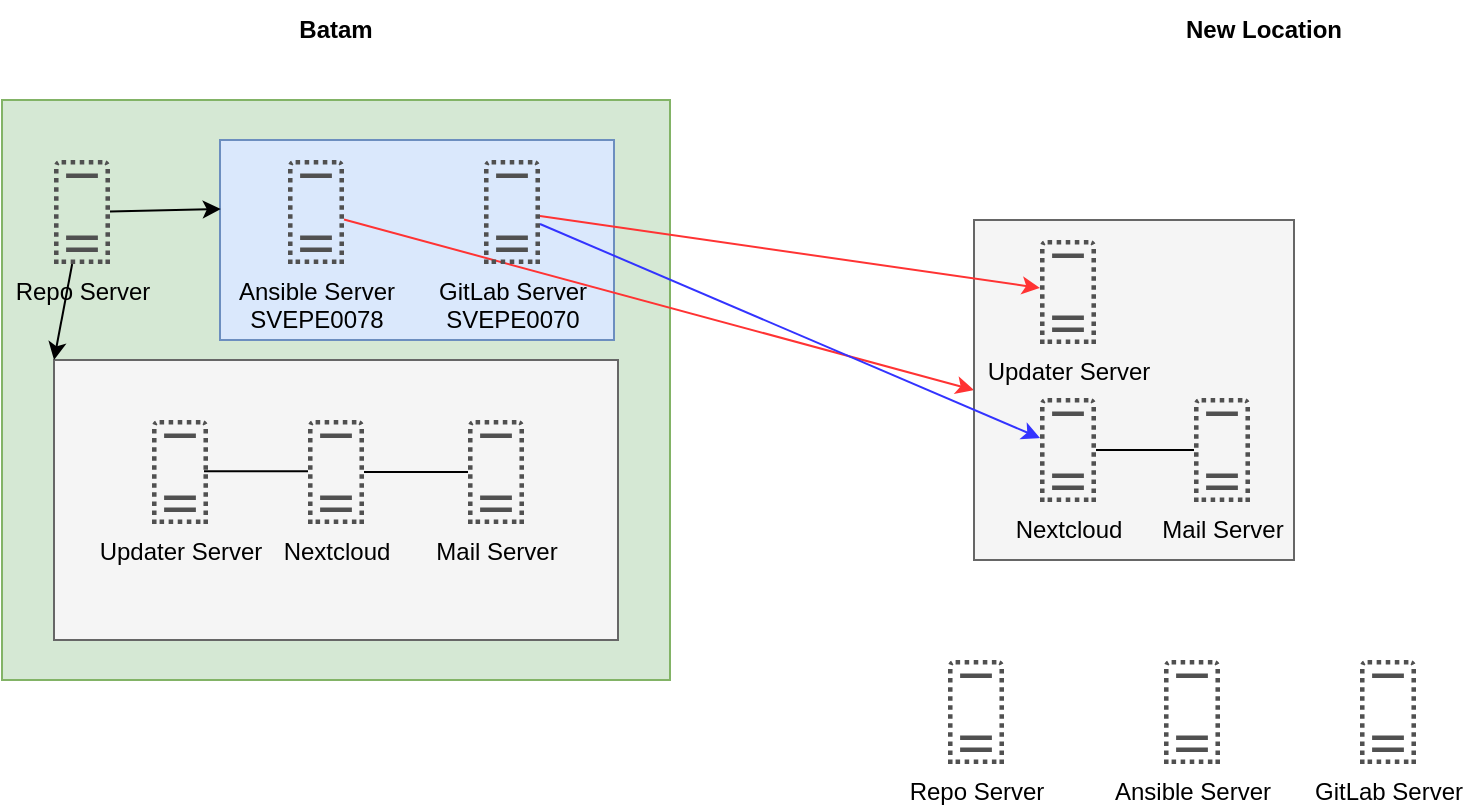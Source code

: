 <mxfile version="26.1.1">
  <diagram name="Page-1" id="Yay8gkdrrfTUArw_L0t_">
    <mxGraphModel dx="1155" dy="623" grid="1" gridSize="10" guides="1" tooltips="1" connect="1" arrows="1" fold="1" page="1" pageScale="1" pageWidth="850" pageHeight="1400" math="0" shadow="0">
      <root>
        <mxCell id="0" />
        <mxCell id="1" parent="0" />
        <mxCell id="YleI4EzTrmfIdfU0BML3-26" value="Batam" style="rounded=0;whiteSpace=wrap;html=1;fillColor=#d5e8d4;strokeColor=#82b366;" vertex="1" parent="1">
          <mxGeometry x="24" y="240" width="334" height="290" as="geometry" />
        </mxCell>
        <mxCell id="YleI4EzTrmfIdfU0BML3-27" value="" style="rounded=0;whiteSpace=wrap;html=1;fillColor=#dae8fc;strokeColor=#6c8ebf;" vertex="1" parent="1">
          <mxGeometry x="133" y="260" width="197" height="100" as="geometry" />
        </mxCell>
        <mxCell id="YleI4EzTrmfIdfU0BML3-15" value="" style="rounded=0;whiteSpace=wrap;html=1;fillColor=#f5f5f5;strokeColor=#666666;fontColor=#333333;" vertex="1" parent="1">
          <mxGeometry x="50" y="370" width="282" height="140" as="geometry" />
        </mxCell>
        <mxCell id="YleI4EzTrmfIdfU0BML3-4" value="Nextcloud" style="sketch=0;pointerEvents=1;shadow=0;dashed=0;html=1;strokeColor=none;fillColor=#505050;labelPosition=center;verticalLabelPosition=bottom;verticalAlign=top;outlineConnect=0;align=center;shape=mxgraph.office.servers.virtual_server;" vertex="1" parent="1">
          <mxGeometry x="177" y="400" width="28" height="52" as="geometry" />
        </mxCell>
        <mxCell id="YleI4EzTrmfIdfU0BML3-5" value="Mail Server" style="sketch=0;pointerEvents=1;shadow=0;dashed=0;html=1;strokeColor=none;fillColor=#505050;labelPosition=center;verticalLabelPosition=bottom;verticalAlign=top;outlineConnect=0;align=center;shape=mxgraph.office.servers.virtual_server;" vertex="1" parent="1">
          <mxGeometry x="257" y="400" width="28" height="52" as="geometry" />
        </mxCell>
        <mxCell id="YleI4EzTrmfIdfU0BML3-39" style="edgeStyle=none;rounded=0;orthogonalLoop=1;jettySize=auto;html=1;entryX=0.002;entryY=0.345;entryDx=0;entryDy=0;entryPerimeter=0;" edge="1" parent="1" source="YleI4EzTrmfIdfU0BML3-6" target="YleI4EzTrmfIdfU0BML3-27">
          <mxGeometry relative="1" as="geometry" />
        </mxCell>
        <mxCell id="YleI4EzTrmfIdfU0BML3-41" style="edgeStyle=none;rounded=0;orthogonalLoop=1;jettySize=auto;html=1;entryX=0;entryY=0;entryDx=0;entryDy=0;" edge="1" parent="1" source="YleI4EzTrmfIdfU0BML3-6" target="YleI4EzTrmfIdfU0BML3-15">
          <mxGeometry relative="1" as="geometry" />
        </mxCell>
        <mxCell id="YleI4EzTrmfIdfU0BML3-6" value="Repo Server" style="sketch=0;pointerEvents=1;shadow=0;dashed=0;html=1;strokeColor=none;fillColor=#505050;labelPosition=center;verticalLabelPosition=bottom;verticalAlign=top;outlineConnect=0;align=center;shape=mxgraph.office.servers.virtual_server;" vertex="1" parent="1">
          <mxGeometry x="50" y="270" width="28" height="52" as="geometry" />
        </mxCell>
        <mxCell id="YleI4EzTrmfIdfU0BML3-36" style="edgeStyle=none;rounded=0;orthogonalLoop=1;jettySize=auto;html=1;entryX=0;entryY=0.5;entryDx=0;entryDy=0;strokeColor=#FF3333;" edge="1" parent="1" source="YleI4EzTrmfIdfU0BML3-7" target="YleI4EzTrmfIdfU0BML3-17">
          <mxGeometry relative="1" as="geometry" />
        </mxCell>
        <mxCell id="YleI4EzTrmfIdfU0BML3-7" value="Ansible Server&lt;br&gt;SVEPE0078" style="sketch=0;pointerEvents=1;shadow=0;dashed=0;html=1;strokeColor=none;fillColor=#505050;labelPosition=center;verticalLabelPosition=bottom;verticalAlign=top;outlineConnect=0;align=center;shape=mxgraph.office.servers.virtual_server;" vertex="1" parent="1">
          <mxGeometry x="167" y="270" width="28" height="52" as="geometry" />
        </mxCell>
        <mxCell id="YleI4EzTrmfIdfU0BML3-8" value="Updater Server" style="sketch=0;pointerEvents=1;shadow=0;dashed=0;html=1;strokeColor=none;fillColor=#505050;labelPosition=center;verticalLabelPosition=bottom;verticalAlign=top;outlineConnect=0;align=center;shape=mxgraph.office.servers.virtual_server;" vertex="1" parent="1">
          <mxGeometry x="99" y="400" width="28" height="52" as="geometry" />
        </mxCell>
        <mxCell id="YleI4EzTrmfIdfU0BML3-10" value="GitLab Server&lt;br&gt;SVEPE0070" style="sketch=0;pointerEvents=1;shadow=0;dashed=0;html=1;strokeColor=none;fillColor=#505050;labelPosition=center;verticalLabelPosition=bottom;verticalAlign=top;outlineConnect=0;align=center;shape=mxgraph.office.servers.virtual_server;" vertex="1" parent="1">
          <mxGeometry x="265" y="270" width="28" height="52" as="geometry" />
        </mxCell>
        <mxCell id="YleI4EzTrmfIdfU0BML3-13" value="" style="endArrow=none;html=1;rounded=0;" edge="1" parent="1" source="YleI4EzTrmfIdfU0BML3-4" target="YleI4EzTrmfIdfU0BML3-5">
          <mxGeometry width="50" height="50" relative="1" as="geometry">
            <mxPoint x="205" y="430" as="sourcePoint" />
            <mxPoint x="255" y="380" as="targetPoint" />
          </mxGeometry>
        </mxCell>
        <mxCell id="YleI4EzTrmfIdfU0BML3-16" value="" style="endArrow=none;html=1;rounded=0;" edge="1" parent="1">
          <mxGeometry width="50" height="50" relative="1" as="geometry">
            <mxPoint x="125" y="425.66" as="sourcePoint" />
            <mxPoint x="177" y="425.66" as="targetPoint" />
          </mxGeometry>
        </mxCell>
        <mxCell id="YleI4EzTrmfIdfU0BML3-17" value="" style="rounded=0;whiteSpace=wrap;html=1;fillColor=#f5f5f5;strokeColor=#666666;fontColor=#333333;" vertex="1" parent="1">
          <mxGeometry x="510" y="300" width="160" height="170" as="geometry" />
        </mxCell>
        <mxCell id="YleI4EzTrmfIdfU0BML3-18" value="Nextcloud" style="sketch=0;pointerEvents=1;shadow=0;dashed=0;html=1;strokeColor=none;fillColor=#505050;labelPosition=center;verticalLabelPosition=bottom;verticalAlign=top;outlineConnect=0;align=center;shape=mxgraph.office.servers.virtual_server;" vertex="1" parent="1">
          <mxGeometry x="543" y="389" width="28" height="52" as="geometry" />
        </mxCell>
        <mxCell id="YleI4EzTrmfIdfU0BML3-19" value="Mail Server" style="sketch=0;pointerEvents=1;shadow=0;dashed=0;html=1;strokeColor=none;fillColor=#505050;labelPosition=center;verticalLabelPosition=bottom;verticalAlign=top;outlineConnect=0;align=center;shape=mxgraph.office.servers.virtual_server;" vertex="1" parent="1">
          <mxGeometry x="620" y="389" width="28" height="52" as="geometry" />
        </mxCell>
        <mxCell id="YleI4EzTrmfIdfU0BML3-20" value="Repo Server" style="sketch=0;pointerEvents=1;shadow=0;dashed=0;html=1;strokeColor=none;fillColor=#505050;labelPosition=center;verticalLabelPosition=bottom;verticalAlign=top;outlineConnect=0;align=center;shape=mxgraph.office.servers.virtual_server;" vertex="1" parent="1">
          <mxGeometry x="497" y="520" width="28" height="52" as="geometry" />
        </mxCell>
        <mxCell id="YleI4EzTrmfIdfU0BML3-21" value="Ansible Server" style="sketch=0;pointerEvents=1;shadow=0;dashed=0;html=1;strokeColor=none;fillColor=#505050;labelPosition=center;verticalLabelPosition=bottom;verticalAlign=top;outlineConnect=0;align=center;shape=mxgraph.office.servers.virtual_server;" vertex="1" parent="1">
          <mxGeometry x="605" y="520" width="28" height="52" as="geometry" />
        </mxCell>
        <mxCell id="YleI4EzTrmfIdfU0BML3-22" value="Updater Server" style="sketch=0;pointerEvents=1;shadow=0;dashed=0;html=1;strokeColor=none;fillColor=#505050;labelPosition=center;verticalLabelPosition=bottom;verticalAlign=top;outlineConnect=0;align=center;shape=mxgraph.office.servers.virtual_server;" vertex="1" parent="1">
          <mxGeometry x="543" y="310" width="28" height="52" as="geometry" />
        </mxCell>
        <mxCell id="YleI4EzTrmfIdfU0BML3-23" value="GitLab Server" style="sketch=0;pointerEvents=1;shadow=0;dashed=0;html=1;strokeColor=none;fillColor=#505050;labelPosition=center;verticalLabelPosition=bottom;verticalAlign=top;outlineConnect=0;align=center;shape=mxgraph.office.servers.virtual_server;" vertex="1" parent="1">
          <mxGeometry x="703" y="520" width="28" height="52" as="geometry" />
        </mxCell>
        <mxCell id="YleI4EzTrmfIdfU0BML3-24" value="" style="endArrow=none;html=1;rounded=0;" edge="1" source="YleI4EzTrmfIdfU0BML3-18" target="YleI4EzTrmfIdfU0BML3-19" parent="1">
          <mxGeometry width="50" height="50" relative="1" as="geometry">
            <mxPoint x="649" y="340" as="sourcePoint" />
            <mxPoint x="699" y="290" as="targetPoint" />
          </mxGeometry>
        </mxCell>
        <mxCell id="YleI4EzTrmfIdfU0BML3-30" value="&lt;b&gt;Batam&lt;/b&gt;" style="text;html=1;align=center;verticalAlign=middle;whiteSpace=wrap;rounded=0;" vertex="1" parent="1">
          <mxGeometry x="161" y="190" width="60" height="30" as="geometry" />
        </mxCell>
        <mxCell id="YleI4EzTrmfIdfU0BML3-31" value="&lt;b&gt;New Location&lt;/b&gt;" style="text;html=1;align=center;verticalAlign=middle;whiteSpace=wrap;rounded=0;" vertex="1" parent="1">
          <mxGeometry x="600" y="190" width="110" height="30" as="geometry" />
        </mxCell>
        <mxCell id="YleI4EzTrmfIdfU0BML3-34" style="edgeStyle=none;rounded=0;orthogonalLoop=1;jettySize=auto;html=1;strokeColor=#FF3333;" edge="1" parent="1" source="YleI4EzTrmfIdfU0BML3-10" target="YleI4EzTrmfIdfU0BML3-22">
          <mxGeometry relative="1" as="geometry" />
        </mxCell>
        <mxCell id="YleI4EzTrmfIdfU0BML3-37" style="edgeStyle=none;rounded=0;orthogonalLoop=1;jettySize=auto;html=1;strokeColor=#3333FF;" edge="1" parent="1" source="YleI4EzTrmfIdfU0BML3-10" target="YleI4EzTrmfIdfU0BML3-18">
          <mxGeometry relative="1" as="geometry" />
        </mxCell>
      </root>
    </mxGraphModel>
  </diagram>
</mxfile>
